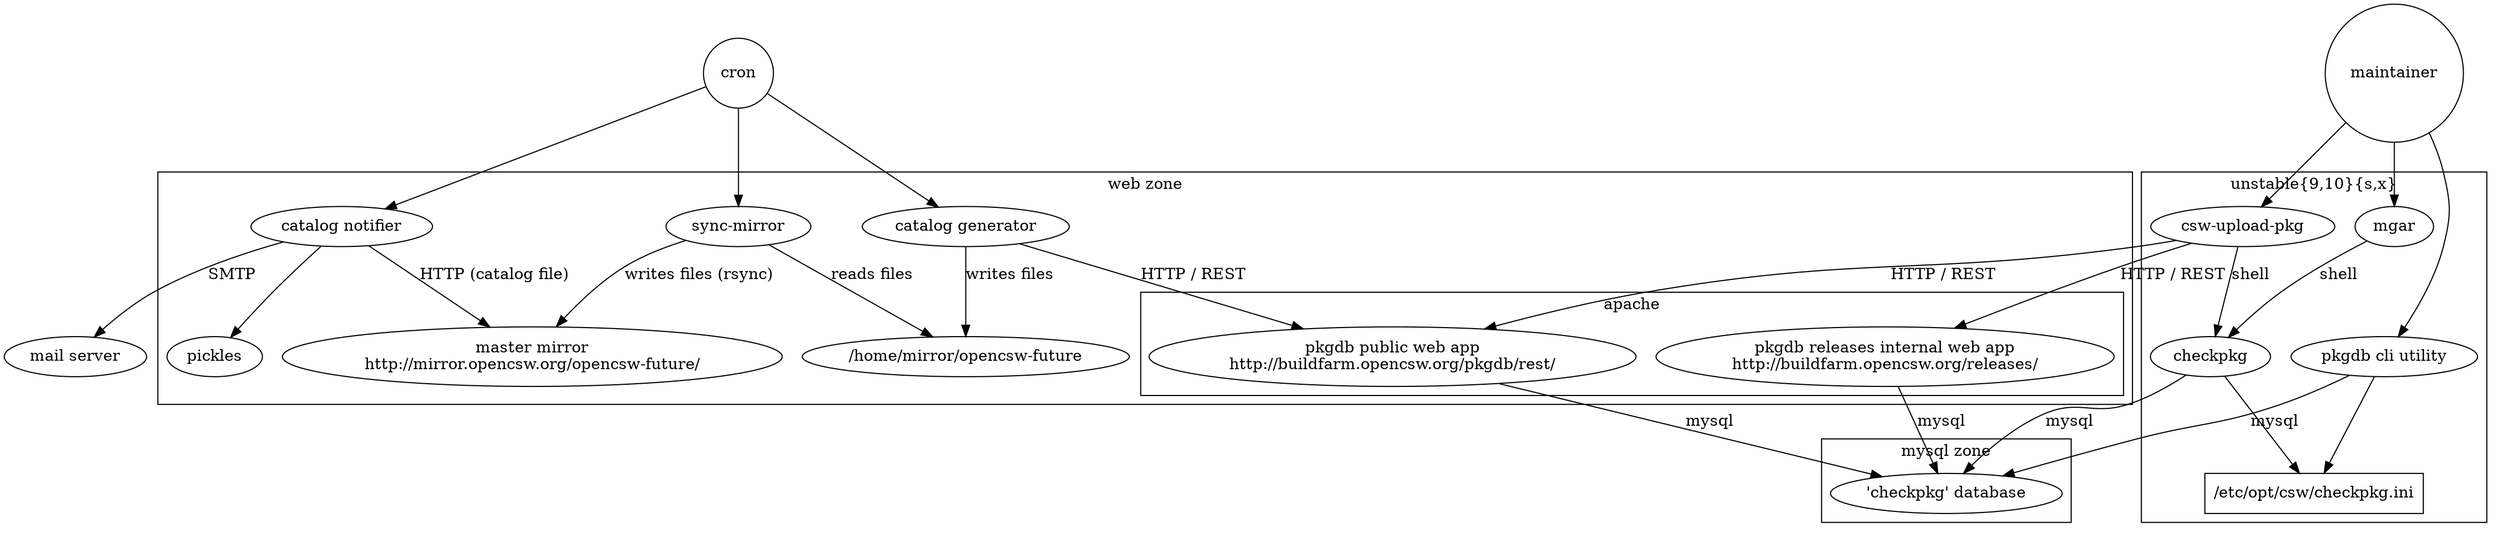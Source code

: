 // This diagram shows connections between different components on the
// buildfarm.

digraph connections {
	subgraph cluster0 {
		catalog_generator [label="catalog generator"];
		catalog_notifier [label="catalog notifier"];
		catalog_notifier -> mirror [label="HTTP (catalog file)"];
		catalog_generator -> web_app [label="HTTP / REST"];
		catalog_generator -> mirror_dir [label="writes files"];
		sync_mirror -> mirror_dir [label="reads files"];
		sync_mirror [label="sync-mirror"];
		mirror_dir [label="/home/mirror/opencsw-future"];
		subgraph cluster01 {
			web_app [label="pkgdb public web app\nhttp://buildfarm.opencsw.org/pkgdb/rest/"];
			releases_web_app [label="pkgdb releases internal web app\nhttp://buildfarm.opencsw.org/releases/"];
			label = "apache";
		}
		pickled_files [label="pickles"];
		catalog_notifier -> pickled_files;
		label = "web zone";
	}

	subgraph cluster1 {
		database [label="'checkpkg' database"];
		label = "mysql zone";
	}

	subgraph cluster2 {
		checkpkg_ini [label="/etc/opt/csw/checkpkg.ini",shape=rectangle];
		csw_upload_pkg [label="csw-upload-pkg"];
		pkgdb [label="pkgdb cli utility"];
		mgar [label="mgar"];
		checkpkg;
		label = "unstable{9,10}{s,x}";
	}
	subgraph cluster3 {
		mirror [label="master mirror\nhttp://mirror.opencsw.org/opencsw-future/"];
		sync_mirror -> mirror [label="writes files (rsync)"];
		label = "master mirror";
	}
	maintainer [shape=circle];
	maintainer -> csw_upload_pkg;
	maintainer -> pkgdb;
	maintainer -> mgar;
	mgar -> checkpkg [label="shell"];
	mail_server [label="mail server"];
	cron [shape=circle];
	cron -> sync_mirror;
	cron -> catalog_generator;
	cron -> catalog_notifier;

	catalog_notifier -> mail_server [label="SMTP"];
	checkpkg -> checkpkg_ini;
	pkgdb -> checkpkg_ini;
	web_app -> database [label="mysql"];
	releases_web_app -> database [label="mysql"];
	checkpkg -> database [label="mysql"];
	pkgdb -> database [label="mysql"];
	csw_upload_pkg -> releases_web_app [label="HTTP / REST"];
	csw_upload_pkg -> web_app [label="HTTP / REST"];
	csw_upload_pkg -> checkpkg [label="shell"];
}
